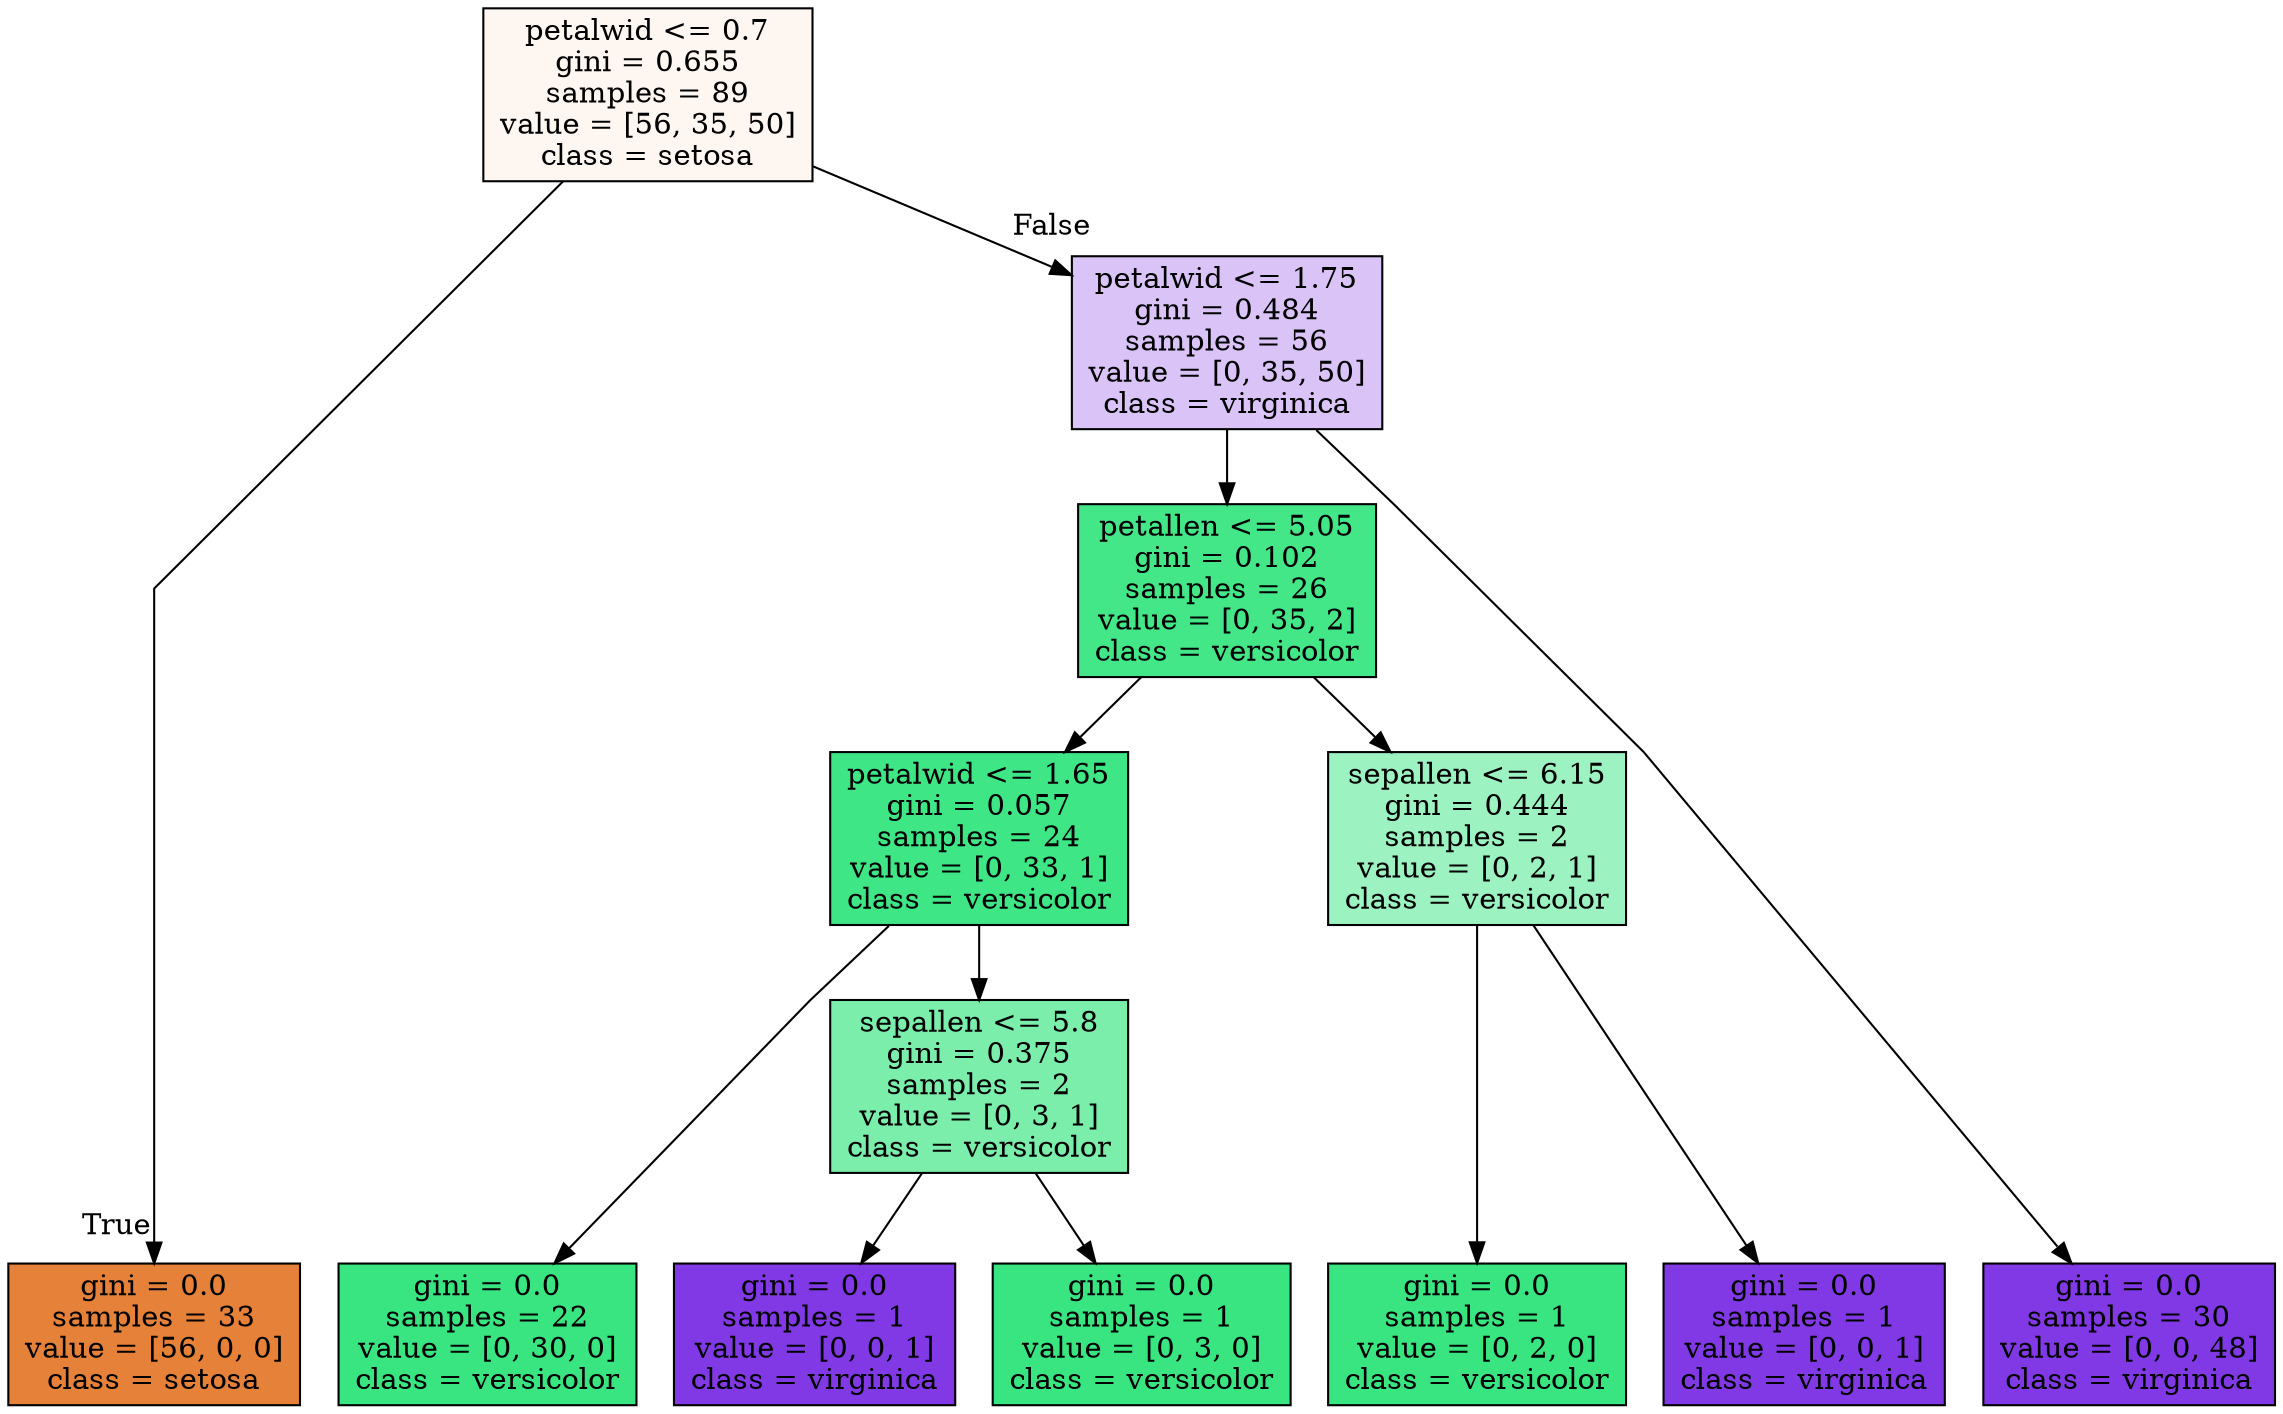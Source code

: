 digraph Tree {
node [shape=box, style="filled", color="black"] ;
graph [ranksep=equally, splines=polyline] ;
0 [label="petalwid <= 0.7\ngini = 0.655\nsamples = 89\nvalue = [56, 35, 50]\nclass = setosa", fillcolor="#e5813911"] ;
1 [label="gini = 0.0\nsamples = 33\nvalue = [56, 0, 0]\nclass = setosa", fillcolor="#e58139ff"] ;
0 -> 1 [labeldistance=2.5, labelangle=45, headlabel="True"] ;
2 [label="petalwid <= 1.75\ngini = 0.484\nsamples = 56\nvalue = [0, 35, 50]\nclass = virginica", fillcolor="#8139e54d"] ;
0 -> 2 [labeldistance=2.5, labelangle=-45, headlabel="False"] ;
3 [label="petallen <= 5.05\ngini = 0.102\nsamples = 26\nvalue = [0, 35, 2]\nclass = versicolor", fillcolor="#39e581f0"] ;
2 -> 3 ;
4 [label="petalwid <= 1.65\ngini = 0.057\nsamples = 24\nvalue = [0, 33, 1]\nclass = versicolor", fillcolor="#39e581f7"] ;
3 -> 4 ;
5 [label="gini = 0.0\nsamples = 22\nvalue = [0, 30, 0]\nclass = versicolor", fillcolor="#39e581ff"] ;
4 -> 5 ;
6 [label="sepallen <= 5.8\ngini = 0.375\nsamples = 2\nvalue = [0, 3, 1]\nclass = versicolor", fillcolor="#39e581aa"] ;
4 -> 6 ;
7 [label="gini = 0.0\nsamples = 1\nvalue = [0, 0, 1]\nclass = virginica", fillcolor="#8139e5ff"] ;
6 -> 7 ;
8 [label="gini = 0.0\nsamples = 1\nvalue = [0, 3, 0]\nclass = versicolor", fillcolor="#39e581ff"] ;
6 -> 8 ;
9 [label="sepallen <= 6.15\ngini = 0.444\nsamples = 2\nvalue = [0, 2, 1]\nclass = versicolor", fillcolor="#39e5817f"] ;
3 -> 9 ;
10 [label="gini = 0.0\nsamples = 1\nvalue = [0, 2, 0]\nclass = versicolor", fillcolor="#39e581ff"] ;
9 -> 10 ;
11 [label="gini = 0.0\nsamples = 1\nvalue = [0, 0, 1]\nclass = virginica", fillcolor="#8139e5ff"] ;
9 -> 11 ;
12 [label="gini = 0.0\nsamples = 30\nvalue = [0, 0, 48]\nclass = virginica", fillcolor="#8139e5ff"] ;
2 -> 12 ;
{rank=same ; 0} ;
{rank=same ; 2} ;
{rank=same ; 3} ;
{rank=same ; 4; 9} ;
{rank=same ; 6} ;
{rank=same ; 1; 5; 7; 8; 10; 11; 12} ;
}